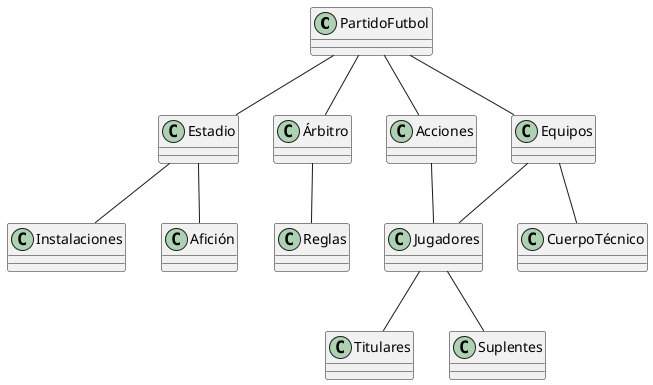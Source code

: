 @startuml
class PartidoFutbol


PartidoFutbol -- Estadio 
PartidoFutbol -- Árbitro
PartidoFutbol -- Equipos
Árbitro -- Reglas
Estadio -- Instalaciones
Estadio -- Afición
Equipos -- Jugadores
Equipos -- CuerpoTécnico
Jugadores -- Titulares
Jugadores -- Suplentes
PartidoFutbol -- Acciones
Acciones -- Jugadores


@enduml
